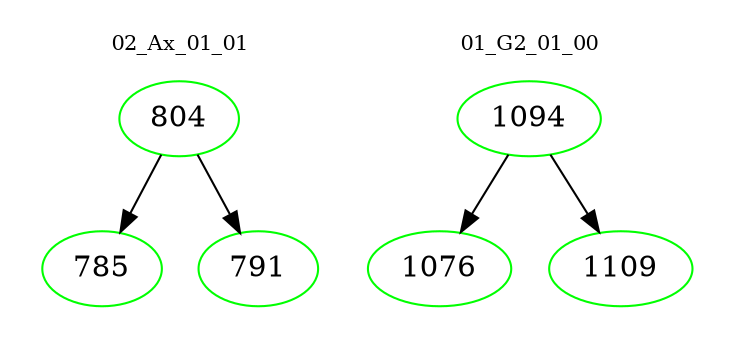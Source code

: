 digraph{
subgraph cluster_0 {
color = white
label = "02_Ax_01_01";
fontsize=10;
T0_804 [label="804", color="green"]
T0_804 -> T0_785 [color="black"]
T0_785 [label="785", color="green"]
T0_804 -> T0_791 [color="black"]
T0_791 [label="791", color="green"]
}
subgraph cluster_1 {
color = white
label = "01_G2_01_00";
fontsize=10;
T1_1094 [label="1094", color="green"]
T1_1094 -> T1_1076 [color="black"]
T1_1076 [label="1076", color="green"]
T1_1094 -> T1_1109 [color="black"]
T1_1109 [label="1109", color="green"]
}
}
